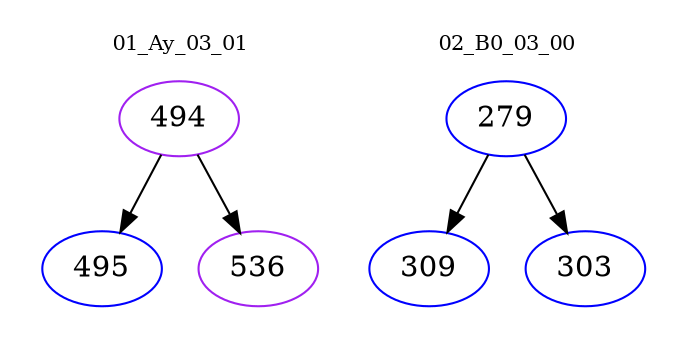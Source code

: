 digraph{
subgraph cluster_0 {
color = white
label = "01_Ay_03_01";
fontsize=10;
T0_494 [label="494", color="purple"]
T0_494 -> T0_495 [color="black"]
T0_495 [label="495", color="blue"]
T0_494 -> T0_536 [color="black"]
T0_536 [label="536", color="purple"]
}
subgraph cluster_1 {
color = white
label = "02_B0_03_00";
fontsize=10;
T1_279 [label="279", color="blue"]
T1_279 -> T1_309 [color="black"]
T1_309 [label="309", color="blue"]
T1_279 -> T1_303 [color="black"]
T1_303 [label="303", color="blue"]
}
}
